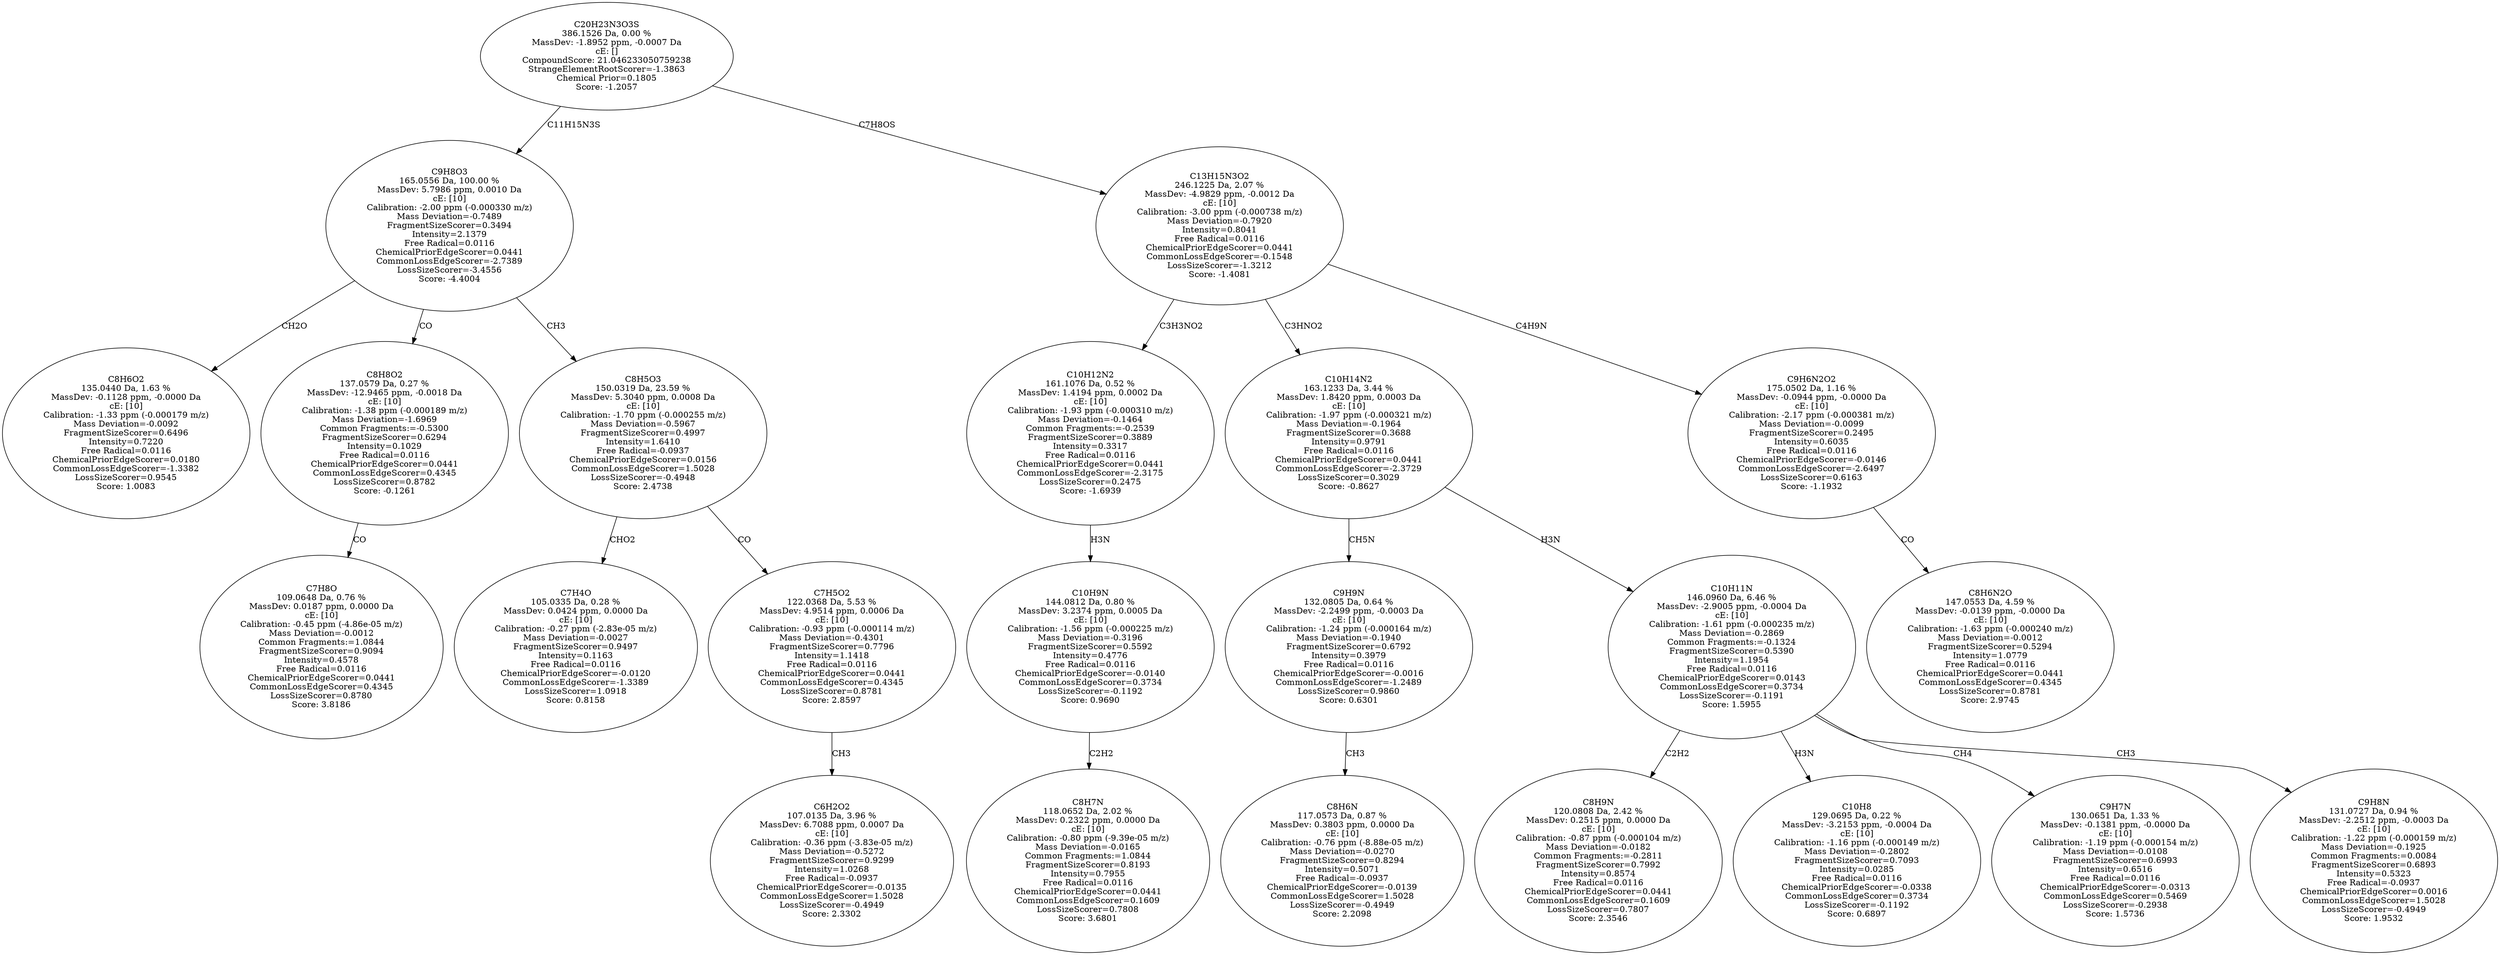 strict digraph {
v1 [label="C8H6O2\n135.0440 Da, 1.63 %\nMassDev: -0.1128 ppm, -0.0000 Da\ncE: [10]\nCalibration: -1.33 ppm (-0.000179 m/z)\nMass Deviation=-0.0092\nFragmentSizeScorer=0.6496\nIntensity=0.7220\nFree Radical=0.0116\nChemicalPriorEdgeScorer=0.0180\nCommonLossEdgeScorer=-1.3382\nLossSizeScorer=0.9545\nScore: 1.0083"];
v2 [label="C7H8O\n109.0648 Da, 0.76 %\nMassDev: 0.0187 ppm, 0.0000 Da\ncE: [10]\nCalibration: -0.45 ppm (-4.86e-05 m/z)\nMass Deviation=-0.0012\nCommon Fragments:=1.0844\nFragmentSizeScorer=0.9094\nIntensity=0.4578\nFree Radical=0.0116\nChemicalPriorEdgeScorer=0.0441\nCommonLossEdgeScorer=0.4345\nLossSizeScorer=0.8780\nScore: 3.8186"];
v3 [label="C8H8O2\n137.0579 Da, 0.27 %\nMassDev: -12.9465 ppm, -0.0018 Da\ncE: [10]\nCalibration: -1.38 ppm (-0.000189 m/z)\nMass Deviation=-1.6969\nCommon Fragments:=-0.5300\nFragmentSizeScorer=0.6294\nIntensity=0.1029\nFree Radical=0.0116\nChemicalPriorEdgeScorer=0.0441\nCommonLossEdgeScorer=0.4345\nLossSizeScorer=0.8782\nScore: -0.1261"];
v4 [label="C7H4O\n105.0335 Da, 0.28 %\nMassDev: 0.0424 ppm, 0.0000 Da\ncE: [10]\nCalibration: -0.27 ppm (-2.83e-05 m/z)\nMass Deviation=-0.0027\nFragmentSizeScorer=0.9497\nIntensity=0.1163\nFree Radical=0.0116\nChemicalPriorEdgeScorer=-0.0120\nCommonLossEdgeScorer=-1.3389\nLossSizeScorer=1.0918\nScore: 0.8158"];
v5 [label="C6H2O2\n107.0135 Da, 3.96 %\nMassDev: 6.7088 ppm, 0.0007 Da\ncE: [10]\nCalibration: -0.36 ppm (-3.83e-05 m/z)\nMass Deviation=-0.5272\nFragmentSizeScorer=0.9299\nIntensity=1.0268\nFree Radical=-0.0937\nChemicalPriorEdgeScorer=-0.0135\nCommonLossEdgeScorer=1.5028\nLossSizeScorer=-0.4949\nScore: 2.3302"];
v6 [label="C7H5O2\n122.0368 Da, 5.53 %\nMassDev: 4.9514 ppm, 0.0006 Da\ncE: [10]\nCalibration: -0.93 ppm (-0.000114 m/z)\nMass Deviation=-0.4301\nFragmentSizeScorer=0.7796\nIntensity=1.1418\nFree Radical=0.0116\nChemicalPriorEdgeScorer=0.0441\nCommonLossEdgeScorer=0.4345\nLossSizeScorer=0.8781\nScore: 2.8597"];
v7 [label="C8H5O3\n150.0319 Da, 23.59 %\nMassDev: 5.3040 ppm, 0.0008 Da\ncE: [10]\nCalibration: -1.70 ppm (-0.000255 m/z)\nMass Deviation=-0.5967\nFragmentSizeScorer=0.4997\nIntensity=1.6410\nFree Radical=-0.0937\nChemicalPriorEdgeScorer=0.0156\nCommonLossEdgeScorer=1.5028\nLossSizeScorer=-0.4948\nScore: 2.4738"];
v8 [label="C9H8O3\n165.0556 Da, 100.00 %\nMassDev: 5.7986 ppm, 0.0010 Da\ncE: [10]\nCalibration: -2.00 ppm (-0.000330 m/z)\nMass Deviation=-0.7489\nFragmentSizeScorer=0.3494\nIntensity=2.1379\nFree Radical=0.0116\nChemicalPriorEdgeScorer=0.0441\nCommonLossEdgeScorer=-2.7389\nLossSizeScorer=-3.4556\nScore: -4.4004"];
v9 [label="C8H7N\n118.0652 Da, 2.02 %\nMassDev: 0.2322 ppm, 0.0000 Da\ncE: [10]\nCalibration: -0.80 ppm (-9.39e-05 m/z)\nMass Deviation=-0.0165\nCommon Fragments:=1.0844\nFragmentSizeScorer=0.8193\nIntensity=0.7955\nFree Radical=0.0116\nChemicalPriorEdgeScorer=0.0441\nCommonLossEdgeScorer=0.1609\nLossSizeScorer=0.7808\nScore: 3.6801"];
v10 [label="C10H9N\n144.0812 Da, 0.80 %\nMassDev: 3.2374 ppm, 0.0005 Da\ncE: [10]\nCalibration: -1.56 ppm (-0.000225 m/z)\nMass Deviation=-0.3196\nFragmentSizeScorer=0.5592\nIntensity=0.4776\nFree Radical=0.0116\nChemicalPriorEdgeScorer=-0.0140\nCommonLossEdgeScorer=0.3734\nLossSizeScorer=-0.1192\nScore: 0.9690"];
v11 [label="C10H12N2\n161.1076 Da, 0.52 %\nMassDev: 1.4194 ppm, 0.0002 Da\ncE: [10]\nCalibration: -1.93 ppm (-0.000310 m/z)\nMass Deviation=-0.1464\nCommon Fragments:=-0.2539\nFragmentSizeScorer=0.3889\nIntensity=0.3317\nFree Radical=0.0116\nChemicalPriorEdgeScorer=0.0441\nCommonLossEdgeScorer=-2.3175\nLossSizeScorer=0.2475\nScore: -1.6939"];
v12 [label="C8H6N\n117.0573 Da, 0.87 %\nMassDev: 0.3803 ppm, 0.0000 Da\ncE: [10]\nCalibration: -0.76 ppm (-8.88e-05 m/z)\nMass Deviation=-0.0270\nFragmentSizeScorer=0.8294\nIntensity=0.5071\nFree Radical=-0.0937\nChemicalPriorEdgeScorer=-0.0139\nCommonLossEdgeScorer=1.5028\nLossSizeScorer=-0.4949\nScore: 2.2098"];
v13 [label="C9H9N\n132.0805 Da, 0.64 %\nMassDev: -2.2499 ppm, -0.0003 Da\ncE: [10]\nCalibration: -1.24 ppm (-0.000164 m/z)\nMass Deviation=-0.1940\nFragmentSizeScorer=0.6792\nIntensity=0.3979\nFree Radical=0.0116\nChemicalPriorEdgeScorer=-0.0016\nCommonLossEdgeScorer=-1.2489\nLossSizeScorer=0.9860\nScore: 0.6301"];
v14 [label="C8H9N\n120.0808 Da, 2.42 %\nMassDev: 0.2515 ppm, 0.0000 Da\ncE: [10]\nCalibration: -0.87 ppm (-0.000104 m/z)\nMass Deviation=-0.0182\nCommon Fragments:=-0.2811\nFragmentSizeScorer=0.7992\nIntensity=0.8574\nFree Radical=0.0116\nChemicalPriorEdgeScorer=0.0441\nCommonLossEdgeScorer=0.1609\nLossSizeScorer=0.7807\nScore: 2.3546"];
v15 [label="C10H8\n129.0695 Da, 0.22 %\nMassDev: -3.2153 ppm, -0.0004 Da\ncE: [10]\nCalibration: -1.16 ppm (-0.000149 m/z)\nMass Deviation=-0.2802\nFragmentSizeScorer=0.7093\nIntensity=0.0285\nFree Radical=0.0116\nChemicalPriorEdgeScorer=-0.0338\nCommonLossEdgeScorer=0.3734\nLossSizeScorer=-0.1192\nScore: 0.6897"];
v16 [label="C9H7N\n130.0651 Da, 1.33 %\nMassDev: -0.1381 ppm, -0.0000 Da\ncE: [10]\nCalibration: -1.19 ppm (-0.000154 m/z)\nMass Deviation=-0.0108\nFragmentSizeScorer=0.6993\nIntensity=0.6516\nFree Radical=0.0116\nChemicalPriorEdgeScorer=-0.0313\nCommonLossEdgeScorer=0.5469\nLossSizeScorer=-0.2938\nScore: 1.5736"];
v17 [label="C9H8N\n131.0727 Da, 0.94 %\nMassDev: -2.2512 ppm, -0.0003 Da\ncE: [10]\nCalibration: -1.22 ppm (-0.000159 m/z)\nMass Deviation=-0.1925\nCommon Fragments:=0.0084\nFragmentSizeScorer=0.6893\nIntensity=0.5323\nFree Radical=-0.0937\nChemicalPriorEdgeScorer=0.0016\nCommonLossEdgeScorer=1.5028\nLossSizeScorer=-0.4949\nScore: 1.9532"];
v18 [label="C10H11N\n146.0960 Da, 6.46 %\nMassDev: -2.9005 ppm, -0.0004 Da\ncE: [10]\nCalibration: -1.61 ppm (-0.000235 m/z)\nMass Deviation=-0.2869\nCommon Fragments:=-0.1324\nFragmentSizeScorer=0.5390\nIntensity=1.1954\nFree Radical=0.0116\nChemicalPriorEdgeScorer=0.0143\nCommonLossEdgeScorer=0.3734\nLossSizeScorer=-0.1191\nScore: 1.5955"];
v19 [label="C10H14N2\n163.1233 Da, 3.44 %\nMassDev: 1.8420 ppm, 0.0003 Da\ncE: [10]\nCalibration: -1.97 ppm (-0.000321 m/z)\nMass Deviation=-0.1964\nFragmentSizeScorer=0.3688\nIntensity=0.9791\nFree Radical=0.0116\nChemicalPriorEdgeScorer=0.0441\nCommonLossEdgeScorer=-2.3729\nLossSizeScorer=0.3029\nScore: -0.8627"];
v20 [label="C8H6N2O\n147.0553 Da, 4.59 %\nMassDev: -0.0139 ppm, -0.0000 Da\ncE: [10]\nCalibration: -1.63 ppm (-0.000240 m/z)\nMass Deviation=-0.0012\nFragmentSizeScorer=0.5294\nIntensity=1.0779\nFree Radical=0.0116\nChemicalPriorEdgeScorer=0.0441\nCommonLossEdgeScorer=0.4345\nLossSizeScorer=0.8781\nScore: 2.9745"];
v21 [label="C9H6N2O2\n175.0502 Da, 1.16 %\nMassDev: -0.0944 ppm, -0.0000 Da\ncE: [10]\nCalibration: -2.17 ppm (-0.000381 m/z)\nMass Deviation=-0.0099\nFragmentSizeScorer=0.2495\nIntensity=0.6035\nFree Radical=0.0116\nChemicalPriorEdgeScorer=-0.0146\nCommonLossEdgeScorer=-2.6497\nLossSizeScorer=0.6163\nScore: -1.1932"];
v22 [label="C13H15N3O2\n246.1225 Da, 2.07 %\nMassDev: -4.9829 ppm, -0.0012 Da\ncE: [10]\nCalibration: -3.00 ppm (-0.000738 m/z)\nMass Deviation=-0.7920\nIntensity=0.8041\nFree Radical=0.0116\nChemicalPriorEdgeScorer=0.0441\nCommonLossEdgeScorer=-0.1548\nLossSizeScorer=-1.3212\nScore: -1.4081"];
v23 [label="C20H23N3O3S\n386.1526 Da, 0.00 %\nMassDev: -1.8952 ppm, -0.0007 Da\ncE: []\nCompoundScore: 21.046233050759238\nStrangeElementRootScorer=-1.3863\nChemical Prior=0.1805\nScore: -1.2057"];
v8 -> v1 [label="CH2O"];
v3 -> v2 [label="CO"];
v8 -> v3 [label="CO"];
v7 -> v4 [label="CHO2"];
v6 -> v5 [label="CH3"];
v7 -> v6 [label="CO"];
v8 -> v7 [label="CH3"];
v23 -> v8 [label="C11H15N3S"];
v10 -> v9 [label="C2H2"];
v11 -> v10 [label="H3N"];
v22 -> v11 [label="C3H3NO2"];
v13 -> v12 [label="CH3"];
v19 -> v13 [label="CH5N"];
v18 -> v14 [label="C2H2"];
v18 -> v15 [label="H3N"];
v18 -> v16 [label="CH4"];
v18 -> v17 [label="CH3"];
v19 -> v18 [label="H3N"];
v22 -> v19 [label="C3HNO2"];
v21 -> v20 [label="CO"];
v22 -> v21 [label="C4H9N"];
v23 -> v22 [label="C7H8OS"];
}